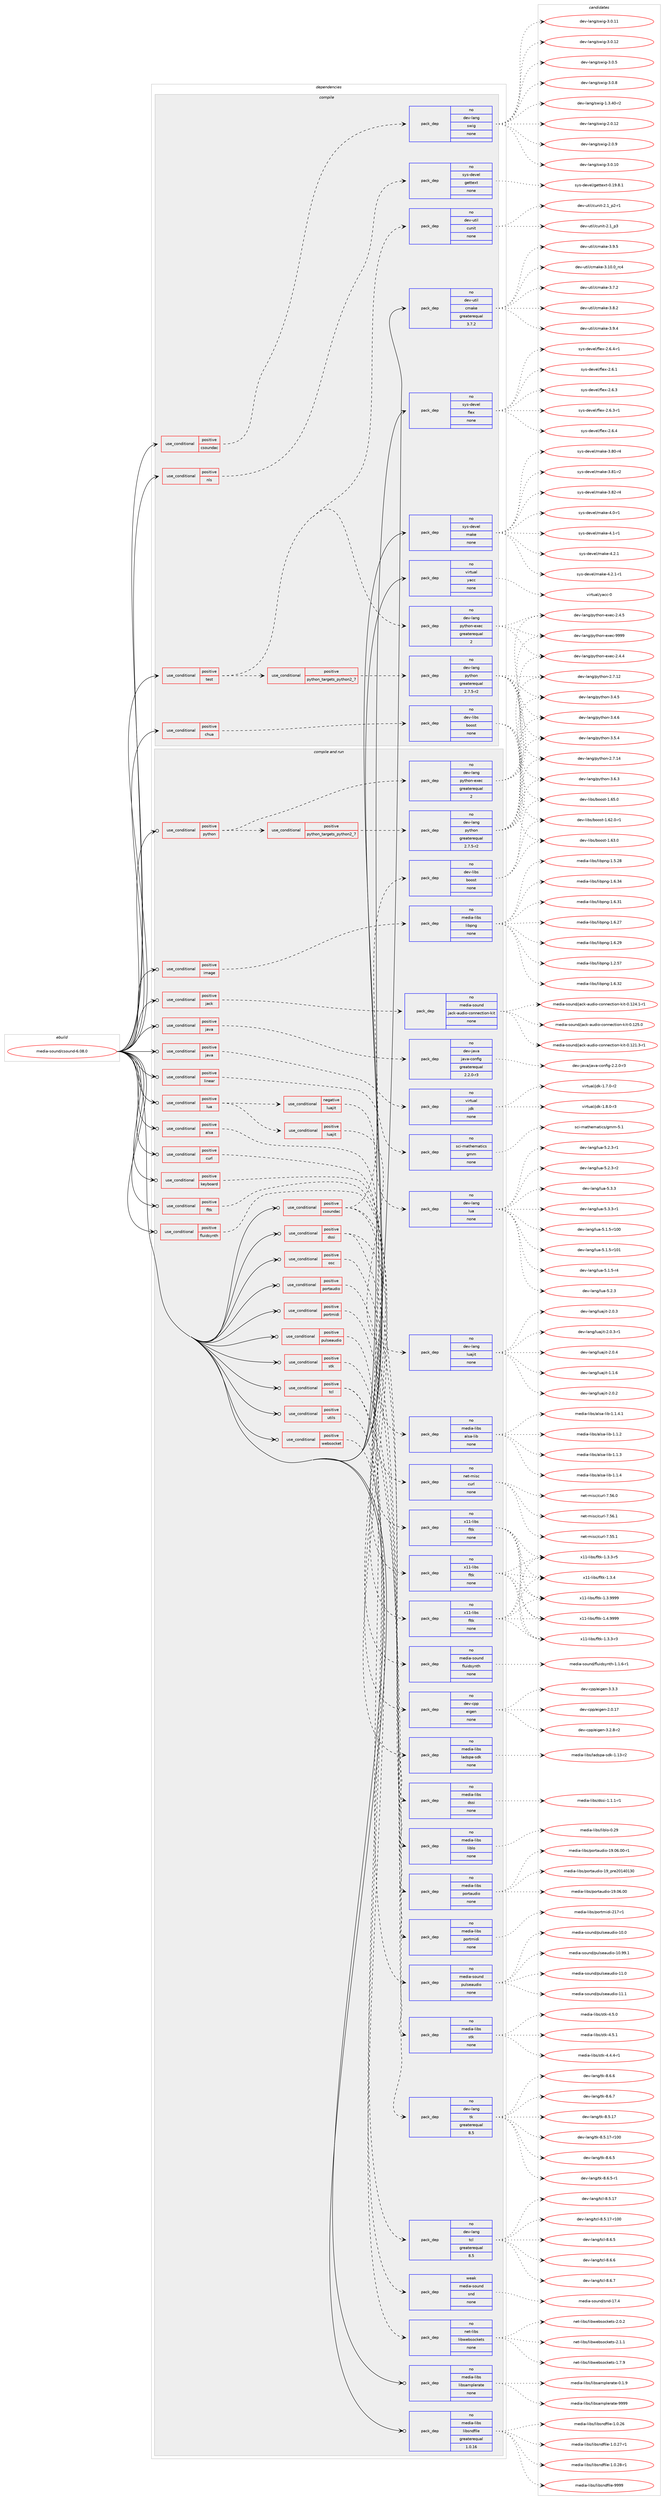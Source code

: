 digraph prolog {

# *************
# Graph options
# *************

newrank=true;
concentrate=true;
compound=true;
graph [rankdir=LR,fontname=Helvetica,fontsize=10,ranksep=1.5];#, ranksep=2.5, nodesep=0.2];
edge  [arrowhead=vee];
node  [fontname=Helvetica,fontsize=10];

# **********
# The ebuild
# **********

subgraph cluster_leftcol {
color=gray;
rank=same;
label=<<i>ebuild</i>>;
id [label="media-sound/csound-6.08.0", color=red, width=4, href="../media-sound/csound-6.08.0.svg"];
}

# ****************
# The dependencies
# ****************

subgraph cluster_midcol {
color=gray;
label=<<i>dependencies</i>>;
subgraph cluster_compile {
fillcolor="#eeeeee";
style=filled;
label=<<i>compile</i>>;
subgraph cond93126 {
dependency379877 [label=<<TABLE BORDER="0" CELLBORDER="1" CELLSPACING="0" CELLPADDING="4"><TR><TD ROWSPAN="3" CELLPADDING="10">use_conditional</TD></TR><TR><TD>positive</TD></TR><TR><TD>chua</TD></TR></TABLE>>, shape=none, color=red];
subgraph pack280651 {
dependency379878 [label=<<TABLE BORDER="0" CELLBORDER="1" CELLSPACING="0" CELLPADDING="4" WIDTH="220"><TR><TD ROWSPAN="6" CELLPADDING="30">pack_dep</TD></TR><TR><TD WIDTH="110">no</TD></TR><TR><TD>dev-libs</TD></TR><TR><TD>boost</TD></TR><TR><TD>none</TD></TR><TR><TD></TD></TR></TABLE>>, shape=none, color=blue];
}
dependency379877:e -> dependency379878:w [weight=20,style="dashed",arrowhead="vee"];
}
id:e -> dependency379877:w [weight=20,style="solid",arrowhead="vee"];
subgraph cond93127 {
dependency379879 [label=<<TABLE BORDER="0" CELLBORDER="1" CELLSPACING="0" CELLPADDING="4"><TR><TD ROWSPAN="3" CELLPADDING="10">use_conditional</TD></TR><TR><TD>positive</TD></TR><TR><TD>csoundac</TD></TR></TABLE>>, shape=none, color=red];
subgraph pack280652 {
dependency379880 [label=<<TABLE BORDER="0" CELLBORDER="1" CELLSPACING="0" CELLPADDING="4" WIDTH="220"><TR><TD ROWSPAN="6" CELLPADDING="30">pack_dep</TD></TR><TR><TD WIDTH="110">no</TD></TR><TR><TD>dev-lang</TD></TR><TR><TD>swig</TD></TR><TR><TD>none</TD></TR><TR><TD></TD></TR></TABLE>>, shape=none, color=blue];
}
dependency379879:e -> dependency379880:w [weight=20,style="dashed",arrowhead="vee"];
}
id:e -> dependency379879:w [weight=20,style="solid",arrowhead="vee"];
subgraph cond93128 {
dependency379881 [label=<<TABLE BORDER="0" CELLBORDER="1" CELLSPACING="0" CELLPADDING="4"><TR><TD ROWSPAN="3" CELLPADDING="10">use_conditional</TD></TR><TR><TD>positive</TD></TR><TR><TD>nls</TD></TR></TABLE>>, shape=none, color=red];
subgraph pack280653 {
dependency379882 [label=<<TABLE BORDER="0" CELLBORDER="1" CELLSPACING="0" CELLPADDING="4" WIDTH="220"><TR><TD ROWSPAN="6" CELLPADDING="30">pack_dep</TD></TR><TR><TD WIDTH="110">no</TD></TR><TR><TD>sys-devel</TD></TR><TR><TD>gettext</TD></TR><TR><TD>none</TD></TR><TR><TD></TD></TR></TABLE>>, shape=none, color=blue];
}
dependency379881:e -> dependency379882:w [weight=20,style="dashed",arrowhead="vee"];
}
id:e -> dependency379881:w [weight=20,style="solid",arrowhead="vee"];
subgraph cond93129 {
dependency379883 [label=<<TABLE BORDER="0" CELLBORDER="1" CELLSPACING="0" CELLPADDING="4"><TR><TD ROWSPAN="3" CELLPADDING="10">use_conditional</TD></TR><TR><TD>positive</TD></TR><TR><TD>test</TD></TR></TABLE>>, shape=none, color=red];
subgraph pack280654 {
dependency379884 [label=<<TABLE BORDER="0" CELLBORDER="1" CELLSPACING="0" CELLPADDING="4" WIDTH="220"><TR><TD ROWSPAN="6" CELLPADDING="30">pack_dep</TD></TR><TR><TD WIDTH="110">no</TD></TR><TR><TD>dev-util</TD></TR><TR><TD>cunit</TD></TR><TR><TD>none</TD></TR><TR><TD></TD></TR></TABLE>>, shape=none, color=blue];
}
dependency379883:e -> dependency379884:w [weight=20,style="dashed",arrowhead="vee"];
subgraph cond93130 {
dependency379885 [label=<<TABLE BORDER="0" CELLBORDER="1" CELLSPACING="0" CELLPADDING="4"><TR><TD ROWSPAN="3" CELLPADDING="10">use_conditional</TD></TR><TR><TD>positive</TD></TR><TR><TD>python_targets_python2_7</TD></TR></TABLE>>, shape=none, color=red];
subgraph pack280655 {
dependency379886 [label=<<TABLE BORDER="0" CELLBORDER="1" CELLSPACING="0" CELLPADDING="4" WIDTH="220"><TR><TD ROWSPAN="6" CELLPADDING="30">pack_dep</TD></TR><TR><TD WIDTH="110">no</TD></TR><TR><TD>dev-lang</TD></TR><TR><TD>python</TD></TR><TR><TD>greaterequal</TD></TR><TR><TD>2.7.5-r2</TD></TR></TABLE>>, shape=none, color=blue];
}
dependency379885:e -> dependency379886:w [weight=20,style="dashed",arrowhead="vee"];
}
dependency379883:e -> dependency379885:w [weight=20,style="dashed",arrowhead="vee"];
subgraph pack280656 {
dependency379887 [label=<<TABLE BORDER="0" CELLBORDER="1" CELLSPACING="0" CELLPADDING="4" WIDTH="220"><TR><TD ROWSPAN="6" CELLPADDING="30">pack_dep</TD></TR><TR><TD WIDTH="110">no</TD></TR><TR><TD>dev-lang</TD></TR><TR><TD>python-exec</TD></TR><TR><TD>greaterequal</TD></TR><TR><TD>2</TD></TR></TABLE>>, shape=none, color=blue];
}
dependency379883:e -> dependency379887:w [weight=20,style="dashed",arrowhead="vee"];
}
id:e -> dependency379883:w [weight=20,style="solid",arrowhead="vee"];
subgraph pack280657 {
dependency379888 [label=<<TABLE BORDER="0" CELLBORDER="1" CELLSPACING="0" CELLPADDING="4" WIDTH="220"><TR><TD ROWSPAN="6" CELLPADDING="30">pack_dep</TD></TR><TR><TD WIDTH="110">no</TD></TR><TR><TD>dev-util</TD></TR><TR><TD>cmake</TD></TR><TR><TD>greaterequal</TD></TR><TR><TD>3.7.2</TD></TR></TABLE>>, shape=none, color=blue];
}
id:e -> dependency379888:w [weight=20,style="solid",arrowhead="vee"];
subgraph pack280658 {
dependency379889 [label=<<TABLE BORDER="0" CELLBORDER="1" CELLSPACING="0" CELLPADDING="4" WIDTH="220"><TR><TD ROWSPAN="6" CELLPADDING="30">pack_dep</TD></TR><TR><TD WIDTH="110">no</TD></TR><TR><TD>sys-devel</TD></TR><TR><TD>flex</TD></TR><TR><TD>none</TD></TR><TR><TD></TD></TR></TABLE>>, shape=none, color=blue];
}
id:e -> dependency379889:w [weight=20,style="solid",arrowhead="vee"];
subgraph pack280659 {
dependency379890 [label=<<TABLE BORDER="0" CELLBORDER="1" CELLSPACING="0" CELLPADDING="4" WIDTH="220"><TR><TD ROWSPAN="6" CELLPADDING="30">pack_dep</TD></TR><TR><TD WIDTH="110">no</TD></TR><TR><TD>sys-devel</TD></TR><TR><TD>make</TD></TR><TR><TD>none</TD></TR><TR><TD></TD></TR></TABLE>>, shape=none, color=blue];
}
id:e -> dependency379890:w [weight=20,style="solid",arrowhead="vee"];
subgraph pack280660 {
dependency379891 [label=<<TABLE BORDER="0" CELLBORDER="1" CELLSPACING="0" CELLPADDING="4" WIDTH="220"><TR><TD ROWSPAN="6" CELLPADDING="30">pack_dep</TD></TR><TR><TD WIDTH="110">no</TD></TR><TR><TD>virtual</TD></TR><TR><TD>yacc</TD></TR><TR><TD>none</TD></TR><TR><TD></TD></TR></TABLE>>, shape=none, color=blue];
}
id:e -> dependency379891:w [weight=20,style="solid",arrowhead="vee"];
}
subgraph cluster_compileandrun {
fillcolor="#eeeeee";
style=filled;
label=<<i>compile and run</i>>;
subgraph cond93131 {
dependency379892 [label=<<TABLE BORDER="0" CELLBORDER="1" CELLSPACING="0" CELLPADDING="4"><TR><TD ROWSPAN="3" CELLPADDING="10">use_conditional</TD></TR><TR><TD>positive</TD></TR><TR><TD>alsa</TD></TR></TABLE>>, shape=none, color=red];
subgraph pack280661 {
dependency379893 [label=<<TABLE BORDER="0" CELLBORDER="1" CELLSPACING="0" CELLPADDING="4" WIDTH="220"><TR><TD ROWSPAN="6" CELLPADDING="30">pack_dep</TD></TR><TR><TD WIDTH="110">no</TD></TR><TR><TD>media-libs</TD></TR><TR><TD>alsa-lib</TD></TR><TR><TD>none</TD></TR><TR><TD></TD></TR></TABLE>>, shape=none, color=blue];
}
dependency379892:e -> dependency379893:w [weight=20,style="dashed",arrowhead="vee"];
}
id:e -> dependency379892:w [weight=20,style="solid",arrowhead="odotvee"];
subgraph cond93132 {
dependency379894 [label=<<TABLE BORDER="0" CELLBORDER="1" CELLSPACING="0" CELLPADDING="4"><TR><TD ROWSPAN="3" CELLPADDING="10">use_conditional</TD></TR><TR><TD>positive</TD></TR><TR><TD>csoundac</TD></TR></TABLE>>, shape=none, color=red];
subgraph pack280662 {
dependency379895 [label=<<TABLE BORDER="0" CELLBORDER="1" CELLSPACING="0" CELLPADDING="4" WIDTH="220"><TR><TD ROWSPAN="6" CELLPADDING="30">pack_dep</TD></TR><TR><TD WIDTH="110">no</TD></TR><TR><TD>x11-libs</TD></TR><TR><TD>fltk</TD></TR><TR><TD>none</TD></TR><TR><TD></TD></TR></TABLE>>, shape=none, color=blue];
}
dependency379894:e -> dependency379895:w [weight=20,style="dashed",arrowhead="vee"];
subgraph pack280663 {
dependency379896 [label=<<TABLE BORDER="0" CELLBORDER="1" CELLSPACING="0" CELLPADDING="4" WIDTH="220"><TR><TD ROWSPAN="6" CELLPADDING="30">pack_dep</TD></TR><TR><TD WIDTH="110">no</TD></TR><TR><TD>dev-cpp</TD></TR><TR><TD>eigen</TD></TR><TR><TD>none</TD></TR><TR><TD></TD></TR></TABLE>>, shape=none, color=blue];
}
dependency379894:e -> dependency379896:w [weight=20,style="dashed",arrowhead="vee"];
subgraph pack280664 {
dependency379897 [label=<<TABLE BORDER="0" CELLBORDER="1" CELLSPACING="0" CELLPADDING="4" WIDTH="220"><TR><TD ROWSPAN="6" CELLPADDING="30">pack_dep</TD></TR><TR><TD WIDTH="110">no</TD></TR><TR><TD>dev-libs</TD></TR><TR><TD>boost</TD></TR><TR><TD>none</TD></TR><TR><TD></TD></TR></TABLE>>, shape=none, color=blue];
}
dependency379894:e -> dependency379897:w [weight=20,style="dashed",arrowhead="vee"];
}
id:e -> dependency379894:w [weight=20,style="solid",arrowhead="odotvee"];
subgraph cond93133 {
dependency379898 [label=<<TABLE BORDER="0" CELLBORDER="1" CELLSPACING="0" CELLPADDING="4"><TR><TD ROWSPAN="3" CELLPADDING="10">use_conditional</TD></TR><TR><TD>positive</TD></TR><TR><TD>curl</TD></TR></TABLE>>, shape=none, color=red];
subgraph pack280665 {
dependency379899 [label=<<TABLE BORDER="0" CELLBORDER="1" CELLSPACING="0" CELLPADDING="4" WIDTH="220"><TR><TD ROWSPAN="6" CELLPADDING="30">pack_dep</TD></TR><TR><TD WIDTH="110">no</TD></TR><TR><TD>net-misc</TD></TR><TR><TD>curl</TD></TR><TR><TD>none</TD></TR><TR><TD></TD></TR></TABLE>>, shape=none, color=blue];
}
dependency379898:e -> dependency379899:w [weight=20,style="dashed",arrowhead="vee"];
}
id:e -> dependency379898:w [weight=20,style="solid",arrowhead="odotvee"];
subgraph cond93134 {
dependency379900 [label=<<TABLE BORDER="0" CELLBORDER="1" CELLSPACING="0" CELLPADDING="4"><TR><TD ROWSPAN="3" CELLPADDING="10">use_conditional</TD></TR><TR><TD>positive</TD></TR><TR><TD>dssi</TD></TR></TABLE>>, shape=none, color=red];
subgraph pack280666 {
dependency379901 [label=<<TABLE BORDER="0" CELLBORDER="1" CELLSPACING="0" CELLPADDING="4" WIDTH="220"><TR><TD ROWSPAN="6" CELLPADDING="30">pack_dep</TD></TR><TR><TD WIDTH="110">no</TD></TR><TR><TD>media-libs</TD></TR><TR><TD>dssi</TD></TR><TR><TD>none</TD></TR><TR><TD></TD></TR></TABLE>>, shape=none, color=blue];
}
dependency379900:e -> dependency379901:w [weight=20,style="dashed",arrowhead="vee"];
subgraph pack280667 {
dependency379902 [label=<<TABLE BORDER="0" CELLBORDER="1" CELLSPACING="0" CELLPADDING="4" WIDTH="220"><TR><TD ROWSPAN="6" CELLPADDING="30">pack_dep</TD></TR><TR><TD WIDTH="110">no</TD></TR><TR><TD>media-libs</TD></TR><TR><TD>ladspa-sdk</TD></TR><TR><TD>none</TD></TR><TR><TD></TD></TR></TABLE>>, shape=none, color=blue];
}
dependency379900:e -> dependency379902:w [weight=20,style="dashed",arrowhead="vee"];
}
id:e -> dependency379900:w [weight=20,style="solid",arrowhead="odotvee"];
subgraph cond93135 {
dependency379903 [label=<<TABLE BORDER="0" CELLBORDER="1" CELLSPACING="0" CELLPADDING="4"><TR><TD ROWSPAN="3" CELLPADDING="10">use_conditional</TD></TR><TR><TD>positive</TD></TR><TR><TD>fltk</TD></TR></TABLE>>, shape=none, color=red];
subgraph pack280668 {
dependency379904 [label=<<TABLE BORDER="0" CELLBORDER="1" CELLSPACING="0" CELLPADDING="4" WIDTH="220"><TR><TD ROWSPAN="6" CELLPADDING="30">pack_dep</TD></TR><TR><TD WIDTH="110">no</TD></TR><TR><TD>x11-libs</TD></TR><TR><TD>fltk</TD></TR><TR><TD>none</TD></TR><TR><TD></TD></TR></TABLE>>, shape=none, color=blue];
}
dependency379903:e -> dependency379904:w [weight=20,style="dashed",arrowhead="vee"];
}
id:e -> dependency379903:w [weight=20,style="solid",arrowhead="odotvee"];
subgraph cond93136 {
dependency379905 [label=<<TABLE BORDER="0" CELLBORDER="1" CELLSPACING="0" CELLPADDING="4"><TR><TD ROWSPAN="3" CELLPADDING="10">use_conditional</TD></TR><TR><TD>positive</TD></TR><TR><TD>fluidsynth</TD></TR></TABLE>>, shape=none, color=red];
subgraph pack280669 {
dependency379906 [label=<<TABLE BORDER="0" CELLBORDER="1" CELLSPACING="0" CELLPADDING="4" WIDTH="220"><TR><TD ROWSPAN="6" CELLPADDING="30">pack_dep</TD></TR><TR><TD WIDTH="110">no</TD></TR><TR><TD>media-sound</TD></TR><TR><TD>fluidsynth</TD></TR><TR><TD>none</TD></TR><TR><TD></TD></TR></TABLE>>, shape=none, color=blue];
}
dependency379905:e -> dependency379906:w [weight=20,style="dashed",arrowhead="vee"];
}
id:e -> dependency379905:w [weight=20,style="solid",arrowhead="odotvee"];
subgraph cond93137 {
dependency379907 [label=<<TABLE BORDER="0" CELLBORDER="1" CELLSPACING="0" CELLPADDING="4"><TR><TD ROWSPAN="3" CELLPADDING="10">use_conditional</TD></TR><TR><TD>positive</TD></TR><TR><TD>image</TD></TR></TABLE>>, shape=none, color=red];
subgraph pack280670 {
dependency379908 [label=<<TABLE BORDER="0" CELLBORDER="1" CELLSPACING="0" CELLPADDING="4" WIDTH="220"><TR><TD ROWSPAN="6" CELLPADDING="30">pack_dep</TD></TR><TR><TD WIDTH="110">no</TD></TR><TR><TD>media-libs</TD></TR><TR><TD>libpng</TD></TR><TR><TD>none</TD></TR><TR><TD></TD></TR></TABLE>>, shape=none, color=blue];
}
dependency379907:e -> dependency379908:w [weight=20,style="dashed",arrowhead="vee"];
}
id:e -> dependency379907:w [weight=20,style="solid",arrowhead="odotvee"];
subgraph cond93138 {
dependency379909 [label=<<TABLE BORDER="0" CELLBORDER="1" CELLSPACING="0" CELLPADDING="4"><TR><TD ROWSPAN="3" CELLPADDING="10">use_conditional</TD></TR><TR><TD>positive</TD></TR><TR><TD>jack</TD></TR></TABLE>>, shape=none, color=red];
subgraph pack280671 {
dependency379910 [label=<<TABLE BORDER="0" CELLBORDER="1" CELLSPACING="0" CELLPADDING="4" WIDTH="220"><TR><TD ROWSPAN="6" CELLPADDING="30">pack_dep</TD></TR><TR><TD WIDTH="110">no</TD></TR><TR><TD>media-sound</TD></TR><TR><TD>jack-audio-connection-kit</TD></TR><TR><TD>none</TD></TR><TR><TD></TD></TR></TABLE>>, shape=none, color=blue];
}
dependency379909:e -> dependency379910:w [weight=20,style="dashed",arrowhead="vee"];
}
id:e -> dependency379909:w [weight=20,style="solid",arrowhead="odotvee"];
subgraph cond93139 {
dependency379911 [label=<<TABLE BORDER="0" CELLBORDER="1" CELLSPACING="0" CELLPADDING="4"><TR><TD ROWSPAN="3" CELLPADDING="10">use_conditional</TD></TR><TR><TD>positive</TD></TR><TR><TD>java</TD></TR></TABLE>>, shape=none, color=red];
subgraph pack280672 {
dependency379912 [label=<<TABLE BORDER="0" CELLBORDER="1" CELLSPACING="0" CELLPADDING="4" WIDTH="220"><TR><TD ROWSPAN="6" CELLPADDING="30">pack_dep</TD></TR><TR><TD WIDTH="110">no</TD></TR><TR><TD>dev-java</TD></TR><TR><TD>java-config</TD></TR><TR><TD>greaterequal</TD></TR><TR><TD>2.2.0-r3</TD></TR></TABLE>>, shape=none, color=blue];
}
dependency379911:e -> dependency379912:w [weight=20,style="dashed",arrowhead="vee"];
}
id:e -> dependency379911:w [weight=20,style="solid",arrowhead="odotvee"];
subgraph cond93140 {
dependency379913 [label=<<TABLE BORDER="0" CELLBORDER="1" CELLSPACING="0" CELLPADDING="4"><TR><TD ROWSPAN="3" CELLPADDING="10">use_conditional</TD></TR><TR><TD>positive</TD></TR><TR><TD>java</TD></TR></TABLE>>, shape=none, color=red];
subgraph pack280673 {
dependency379914 [label=<<TABLE BORDER="0" CELLBORDER="1" CELLSPACING="0" CELLPADDING="4" WIDTH="220"><TR><TD ROWSPAN="6" CELLPADDING="30">pack_dep</TD></TR><TR><TD WIDTH="110">no</TD></TR><TR><TD>virtual</TD></TR><TR><TD>jdk</TD></TR><TR><TD>none</TD></TR><TR><TD></TD></TR></TABLE>>, shape=none, color=blue];
}
dependency379913:e -> dependency379914:w [weight=20,style="dashed",arrowhead="vee"];
}
id:e -> dependency379913:w [weight=20,style="solid",arrowhead="odotvee"];
subgraph cond93141 {
dependency379915 [label=<<TABLE BORDER="0" CELLBORDER="1" CELLSPACING="0" CELLPADDING="4"><TR><TD ROWSPAN="3" CELLPADDING="10">use_conditional</TD></TR><TR><TD>positive</TD></TR><TR><TD>keyboard</TD></TR></TABLE>>, shape=none, color=red];
subgraph pack280674 {
dependency379916 [label=<<TABLE BORDER="0" CELLBORDER="1" CELLSPACING="0" CELLPADDING="4" WIDTH="220"><TR><TD ROWSPAN="6" CELLPADDING="30">pack_dep</TD></TR><TR><TD WIDTH="110">no</TD></TR><TR><TD>x11-libs</TD></TR><TR><TD>fltk</TD></TR><TR><TD>none</TD></TR><TR><TD></TD></TR></TABLE>>, shape=none, color=blue];
}
dependency379915:e -> dependency379916:w [weight=20,style="dashed",arrowhead="vee"];
}
id:e -> dependency379915:w [weight=20,style="solid",arrowhead="odotvee"];
subgraph cond93142 {
dependency379917 [label=<<TABLE BORDER="0" CELLBORDER="1" CELLSPACING="0" CELLPADDING="4"><TR><TD ROWSPAN="3" CELLPADDING="10">use_conditional</TD></TR><TR><TD>positive</TD></TR><TR><TD>linear</TD></TR></TABLE>>, shape=none, color=red];
subgraph pack280675 {
dependency379918 [label=<<TABLE BORDER="0" CELLBORDER="1" CELLSPACING="0" CELLPADDING="4" WIDTH="220"><TR><TD ROWSPAN="6" CELLPADDING="30">pack_dep</TD></TR><TR><TD WIDTH="110">no</TD></TR><TR><TD>sci-mathematics</TD></TR><TR><TD>gmm</TD></TR><TR><TD>none</TD></TR><TR><TD></TD></TR></TABLE>>, shape=none, color=blue];
}
dependency379917:e -> dependency379918:w [weight=20,style="dashed",arrowhead="vee"];
}
id:e -> dependency379917:w [weight=20,style="solid",arrowhead="odotvee"];
subgraph cond93143 {
dependency379919 [label=<<TABLE BORDER="0" CELLBORDER="1" CELLSPACING="0" CELLPADDING="4"><TR><TD ROWSPAN="3" CELLPADDING="10">use_conditional</TD></TR><TR><TD>positive</TD></TR><TR><TD>lua</TD></TR></TABLE>>, shape=none, color=red];
subgraph cond93144 {
dependency379920 [label=<<TABLE BORDER="0" CELLBORDER="1" CELLSPACING="0" CELLPADDING="4"><TR><TD ROWSPAN="3" CELLPADDING="10">use_conditional</TD></TR><TR><TD>positive</TD></TR><TR><TD>luajit</TD></TR></TABLE>>, shape=none, color=red];
subgraph pack280676 {
dependency379921 [label=<<TABLE BORDER="0" CELLBORDER="1" CELLSPACING="0" CELLPADDING="4" WIDTH="220"><TR><TD ROWSPAN="6" CELLPADDING="30">pack_dep</TD></TR><TR><TD WIDTH="110">no</TD></TR><TR><TD>dev-lang</TD></TR><TR><TD>luajit</TD></TR><TR><TD>none</TD></TR><TR><TD></TD></TR></TABLE>>, shape=none, color=blue];
}
dependency379920:e -> dependency379921:w [weight=20,style="dashed",arrowhead="vee"];
}
dependency379919:e -> dependency379920:w [weight=20,style="dashed",arrowhead="vee"];
subgraph cond93145 {
dependency379922 [label=<<TABLE BORDER="0" CELLBORDER="1" CELLSPACING="0" CELLPADDING="4"><TR><TD ROWSPAN="3" CELLPADDING="10">use_conditional</TD></TR><TR><TD>negative</TD></TR><TR><TD>luajit</TD></TR></TABLE>>, shape=none, color=red];
subgraph pack280677 {
dependency379923 [label=<<TABLE BORDER="0" CELLBORDER="1" CELLSPACING="0" CELLPADDING="4" WIDTH="220"><TR><TD ROWSPAN="6" CELLPADDING="30">pack_dep</TD></TR><TR><TD WIDTH="110">no</TD></TR><TR><TD>dev-lang</TD></TR><TR><TD>lua</TD></TR><TR><TD>none</TD></TR><TR><TD></TD></TR></TABLE>>, shape=none, color=blue];
}
dependency379922:e -> dependency379923:w [weight=20,style="dashed",arrowhead="vee"];
}
dependency379919:e -> dependency379922:w [weight=20,style="dashed",arrowhead="vee"];
}
id:e -> dependency379919:w [weight=20,style="solid",arrowhead="odotvee"];
subgraph cond93146 {
dependency379924 [label=<<TABLE BORDER="0" CELLBORDER="1" CELLSPACING="0" CELLPADDING="4"><TR><TD ROWSPAN="3" CELLPADDING="10">use_conditional</TD></TR><TR><TD>positive</TD></TR><TR><TD>osc</TD></TR></TABLE>>, shape=none, color=red];
subgraph pack280678 {
dependency379925 [label=<<TABLE BORDER="0" CELLBORDER="1" CELLSPACING="0" CELLPADDING="4" WIDTH="220"><TR><TD ROWSPAN="6" CELLPADDING="30">pack_dep</TD></TR><TR><TD WIDTH="110">no</TD></TR><TR><TD>media-libs</TD></TR><TR><TD>liblo</TD></TR><TR><TD>none</TD></TR><TR><TD></TD></TR></TABLE>>, shape=none, color=blue];
}
dependency379924:e -> dependency379925:w [weight=20,style="dashed",arrowhead="vee"];
}
id:e -> dependency379924:w [weight=20,style="solid",arrowhead="odotvee"];
subgraph cond93147 {
dependency379926 [label=<<TABLE BORDER="0" CELLBORDER="1" CELLSPACING="0" CELLPADDING="4"><TR><TD ROWSPAN="3" CELLPADDING="10">use_conditional</TD></TR><TR><TD>positive</TD></TR><TR><TD>portaudio</TD></TR></TABLE>>, shape=none, color=red];
subgraph pack280679 {
dependency379927 [label=<<TABLE BORDER="0" CELLBORDER="1" CELLSPACING="0" CELLPADDING="4" WIDTH="220"><TR><TD ROWSPAN="6" CELLPADDING="30">pack_dep</TD></TR><TR><TD WIDTH="110">no</TD></TR><TR><TD>media-libs</TD></TR><TR><TD>portaudio</TD></TR><TR><TD>none</TD></TR><TR><TD></TD></TR></TABLE>>, shape=none, color=blue];
}
dependency379926:e -> dependency379927:w [weight=20,style="dashed",arrowhead="vee"];
}
id:e -> dependency379926:w [weight=20,style="solid",arrowhead="odotvee"];
subgraph cond93148 {
dependency379928 [label=<<TABLE BORDER="0" CELLBORDER="1" CELLSPACING="0" CELLPADDING="4"><TR><TD ROWSPAN="3" CELLPADDING="10">use_conditional</TD></TR><TR><TD>positive</TD></TR><TR><TD>portmidi</TD></TR></TABLE>>, shape=none, color=red];
subgraph pack280680 {
dependency379929 [label=<<TABLE BORDER="0" CELLBORDER="1" CELLSPACING="0" CELLPADDING="4" WIDTH="220"><TR><TD ROWSPAN="6" CELLPADDING="30">pack_dep</TD></TR><TR><TD WIDTH="110">no</TD></TR><TR><TD>media-libs</TD></TR><TR><TD>portmidi</TD></TR><TR><TD>none</TD></TR><TR><TD></TD></TR></TABLE>>, shape=none, color=blue];
}
dependency379928:e -> dependency379929:w [weight=20,style="dashed",arrowhead="vee"];
}
id:e -> dependency379928:w [weight=20,style="solid",arrowhead="odotvee"];
subgraph cond93149 {
dependency379930 [label=<<TABLE BORDER="0" CELLBORDER="1" CELLSPACING="0" CELLPADDING="4"><TR><TD ROWSPAN="3" CELLPADDING="10">use_conditional</TD></TR><TR><TD>positive</TD></TR><TR><TD>pulseaudio</TD></TR></TABLE>>, shape=none, color=red];
subgraph pack280681 {
dependency379931 [label=<<TABLE BORDER="0" CELLBORDER="1" CELLSPACING="0" CELLPADDING="4" WIDTH="220"><TR><TD ROWSPAN="6" CELLPADDING="30">pack_dep</TD></TR><TR><TD WIDTH="110">no</TD></TR><TR><TD>media-sound</TD></TR><TR><TD>pulseaudio</TD></TR><TR><TD>none</TD></TR><TR><TD></TD></TR></TABLE>>, shape=none, color=blue];
}
dependency379930:e -> dependency379931:w [weight=20,style="dashed",arrowhead="vee"];
}
id:e -> dependency379930:w [weight=20,style="solid",arrowhead="odotvee"];
subgraph cond93150 {
dependency379932 [label=<<TABLE BORDER="0" CELLBORDER="1" CELLSPACING="0" CELLPADDING="4"><TR><TD ROWSPAN="3" CELLPADDING="10">use_conditional</TD></TR><TR><TD>positive</TD></TR><TR><TD>python</TD></TR></TABLE>>, shape=none, color=red];
subgraph cond93151 {
dependency379933 [label=<<TABLE BORDER="0" CELLBORDER="1" CELLSPACING="0" CELLPADDING="4"><TR><TD ROWSPAN="3" CELLPADDING="10">use_conditional</TD></TR><TR><TD>positive</TD></TR><TR><TD>python_targets_python2_7</TD></TR></TABLE>>, shape=none, color=red];
subgraph pack280682 {
dependency379934 [label=<<TABLE BORDER="0" CELLBORDER="1" CELLSPACING="0" CELLPADDING="4" WIDTH="220"><TR><TD ROWSPAN="6" CELLPADDING="30">pack_dep</TD></TR><TR><TD WIDTH="110">no</TD></TR><TR><TD>dev-lang</TD></TR><TR><TD>python</TD></TR><TR><TD>greaterequal</TD></TR><TR><TD>2.7.5-r2</TD></TR></TABLE>>, shape=none, color=blue];
}
dependency379933:e -> dependency379934:w [weight=20,style="dashed",arrowhead="vee"];
}
dependency379932:e -> dependency379933:w [weight=20,style="dashed",arrowhead="vee"];
subgraph pack280683 {
dependency379935 [label=<<TABLE BORDER="0" CELLBORDER="1" CELLSPACING="0" CELLPADDING="4" WIDTH="220"><TR><TD ROWSPAN="6" CELLPADDING="30">pack_dep</TD></TR><TR><TD WIDTH="110">no</TD></TR><TR><TD>dev-lang</TD></TR><TR><TD>python-exec</TD></TR><TR><TD>greaterequal</TD></TR><TR><TD>2</TD></TR></TABLE>>, shape=none, color=blue];
}
dependency379932:e -> dependency379935:w [weight=20,style="dashed",arrowhead="vee"];
}
id:e -> dependency379932:w [weight=20,style="solid",arrowhead="odotvee"];
subgraph cond93152 {
dependency379936 [label=<<TABLE BORDER="0" CELLBORDER="1" CELLSPACING="0" CELLPADDING="4"><TR><TD ROWSPAN="3" CELLPADDING="10">use_conditional</TD></TR><TR><TD>positive</TD></TR><TR><TD>stk</TD></TR></TABLE>>, shape=none, color=red];
subgraph pack280684 {
dependency379937 [label=<<TABLE BORDER="0" CELLBORDER="1" CELLSPACING="0" CELLPADDING="4" WIDTH="220"><TR><TD ROWSPAN="6" CELLPADDING="30">pack_dep</TD></TR><TR><TD WIDTH="110">no</TD></TR><TR><TD>media-libs</TD></TR><TR><TD>stk</TD></TR><TR><TD>none</TD></TR><TR><TD></TD></TR></TABLE>>, shape=none, color=blue];
}
dependency379936:e -> dependency379937:w [weight=20,style="dashed",arrowhead="vee"];
}
id:e -> dependency379936:w [weight=20,style="solid",arrowhead="odotvee"];
subgraph cond93153 {
dependency379938 [label=<<TABLE BORDER="0" CELLBORDER="1" CELLSPACING="0" CELLPADDING="4"><TR><TD ROWSPAN="3" CELLPADDING="10">use_conditional</TD></TR><TR><TD>positive</TD></TR><TR><TD>tcl</TD></TR></TABLE>>, shape=none, color=red];
subgraph pack280685 {
dependency379939 [label=<<TABLE BORDER="0" CELLBORDER="1" CELLSPACING="0" CELLPADDING="4" WIDTH="220"><TR><TD ROWSPAN="6" CELLPADDING="30">pack_dep</TD></TR><TR><TD WIDTH="110">no</TD></TR><TR><TD>dev-lang</TD></TR><TR><TD>tcl</TD></TR><TR><TD>greaterequal</TD></TR><TR><TD>8.5</TD></TR></TABLE>>, shape=none, color=blue];
}
dependency379938:e -> dependency379939:w [weight=20,style="dashed",arrowhead="vee"];
subgraph pack280686 {
dependency379940 [label=<<TABLE BORDER="0" CELLBORDER="1" CELLSPACING="0" CELLPADDING="4" WIDTH="220"><TR><TD ROWSPAN="6" CELLPADDING="30">pack_dep</TD></TR><TR><TD WIDTH="110">no</TD></TR><TR><TD>dev-lang</TD></TR><TR><TD>tk</TD></TR><TR><TD>greaterequal</TD></TR><TR><TD>8.5</TD></TR></TABLE>>, shape=none, color=blue];
}
dependency379938:e -> dependency379940:w [weight=20,style="dashed",arrowhead="vee"];
}
id:e -> dependency379938:w [weight=20,style="solid",arrowhead="odotvee"];
subgraph cond93154 {
dependency379941 [label=<<TABLE BORDER="0" CELLBORDER="1" CELLSPACING="0" CELLPADDING="4"><TR><TD ROWSPAN="3" CELLPADDING="10">use_conditional</TD></TR><TR><TD>positive</TD></TR><TR><TD>utils</TD></TR></TABLE>>, shape=none, color=red];
subgraph pack280687 {
dependency379942 [label=<<TABLE BORDER="0" CELLBORDER="1" CELLSPACING="0" CELLPADDING="4" WIDTH="220"><TR><TD ROWSPAN="6" CELLPADDING="30">pack_dep</TD></TR><TR><TD WIDTH="110">weak</TD></TR><TR><TD>media-sound</TD></TR><TR><TD>snd</TD></TR><TR><TD>none</TD></TR><TR><TD></TD></TR></TABLE>>, shape=none, color=blue];
}
dependency379941:e -> dependency379942:w [weight=20,style="dashed",arrowhead="vee"];
}
id:e -> dependency379941:w [weight=20,style="solid",arrowhead="odotvee"];
subgraph cond93155 {
dependency379943 [label=<<TABLE BORDER="0" CELLBORDER="1" CELLSPACING="0" CELLPADDING="4"><TR><TD ROWSPAN="3" CELLPADDING="10">use_conditional</TD></TR><TR><TD>positive</TD></TR><TR><TD>websocket</TD></TR></TABLE>>, shape=none, color=red];
subgraph pack280688 {
dependency379944 [label=<<TABLE BORDER="0" CELLBORDER="1" CELLSPACING="0" CELLPADDING="4" WIDTH="220"><TR><TD ROWSPAN="6" CELLPADDING="30">pack_dep</TD></TR><TR><TD WIDTH="110">no</TD></TR><TR><TD>net-libs</TD></TR><TR><TD>libwebsockets</TD></TR><TR><TD>none</TD></TR><TR><TD></TD></TR></TABLE>>, shape=none, color=blue];
}
dependency379943:e -> dependency379944:w [weight=20,style="dashed",arrowhead="vee"];
}
id:e -> dependency379943:w [weight=20,style="solid",arrowhead="odotvee"];
subgraph pack280689 {
dependency379945 [label=<<TABLE BORDER="0" CELLBORDER="1" CELLSPACING="0" CELLPADDING="4" WIDTH="220"><TR><TD ROWSPAN="6" CELLPADDING="30">pack_dep</TD></TR><TR><TD WIDTH="110">no</TD></TR><TR><TD>media-libs</TD></TR><TR><TD>libsamplerate</TD></TR><TR><TD>none</TD></TR><TR><TD></TD></TR></TABLE>>, shape=none, color=blue];
}
id:e -> dependency379945:w [weight=20,style="solid",arrowhead="odotvee"];
subgraph pack280690 {
dependency379946 [label=<<TABLE BORDER="0" CELLBORDER="1" CELLSPACING="0" CELLPADDING="4" WIDTH="220"><TR><TD ROWSPAN="6" CELLPADDING="30">pack_dep</TD></TR><TR><TD WIDTH="110">no</TD></TR><TR><TD>media-libs</TD></TR><TR><TD>libsndfile</TD></TR><TR><TD>greaterequal</TD></TR><TR><TD>1.0.16</TD></TR></TABLE>>, shape=none, color=blue];
}
id:e -> dependency379946:w [weight=20,style="solid",arrowhead="odotvee"];
}
subgraph cluster_run {
fillcolor="#eeeeee";
style=filled;
label=<<i>run</i>>;
}
}

# **************
# The candidates
# **************

subgraph cluster_choices {
rank=same;
color=gray;
label=<<i>candidates</i>>;

subgraph choice280651 {
color=black;
nodesep=1;
choice10010111845108105981154798111111115116454946545046484511449 [label="dev-libs/boost-1.62.0-r1", color=red, width=4,href="../dev-libs/boost-1.62.0-r1.svg"];
choice1001011184510810598115479811111111511645494654514648 [label="dev-libs/boost-1.63.0", color=red, width=4,href="../dev-libs/boost-1.63.0.svg"];
choice1001011184510810598115479811111111511645494654534648 [label="dev-libs/boost-1.65.0", color=red, width=4,href="../dev-libs/boost-1.65.0.svg"];
dependency379878:e -> choice10010111845108105981154798111111115116454946545046484511449:w [style=dotted,weight="100"];
dependency379878:e -> choice1001011184510810598115479811111111511645494654514648:w [style=dotted,weight="100"];
dependency379878:e -> choice1001011184510810598115479811111111511645494654534648:w [style=dotted,weight="100"];
}
subgraph choice280652 {
color=black;
nodesep=1;
choice100101118451089711010347115119105103454946514652484511450 [label="dev-lang/swig-1.3.40-r2", color=red, width=4,href="../dev-lang/swig-1.3.40-r2.svg"];
choice10010111845108971101034711511910510345504648464950 [label="dev-lang/swig-2.0.12", color=red, width=4,href="../dev-lang/swig-2.0.12.svg"];
choice100101118451089711010347115119105103455046484657 [label="dev-lang/swig-2.0.9", color=red, width=4,href="../dev-lang/swig-2.0.9.svg"];
choice10010111845108971101034711511910510345514648464948 [label="dev-lang/swig-3.0.10", color=red, width=4,href="../dev-lang/swig-3.0.10.svg"];
choice10010111845108971101034711511910510345514648464949 [label="dev-lang/swig-3.0.11", color=red, width=4,href="../dev-lang/swig-3.0.11.svg"];
choice10010111845108971101034711511910510345514648464950 [label="dev-lang/swig-3.0.12", color=red, width=4,href="../dev-lang/swig-3.0.12.svg"];
choice100101118451089711010347115119105103455146484653 [label="dev-lang/swig-3.0.5", color=red, width=4,href="../dev-lang/swig-3.0.5.svg"];
choice100101118451089711010347115119105103455146484656 [label="dev-lang/swig-3.0.8", color=red, width=4,href="../dev-lang/swig-3.0.8.svg"];
dependency379880:e -> choice100101118451089711010347115119105103454946514652484511450:w [style=dotted,weight="100"];
dependency379880:e -> choice10010111845108971101034711511910510345504648464950:w [style=dotted,weight="100"];
dependency379880:e -> choice100101118451089711010347115119105103455046484657:w [style=dotted,weight="100"];
dependency379880:e -> choice10010111845108971101034711511910510345514648464948:w [style=dotted,weight="100"];
dependency379880:e -> choice10010111845108971101034711511910510345514648464949:w [style=dotted,weight="100"];
dependency379880:e -> choice10010111845108971101034711511910510345514648464950:w [style=dotted,weight="100"];
dependency379880:e -> choice100101118451089711010347115119105103455146484653:w [style=dotted,weight="100"];
dependency379880:e -> choice100101118451089711010347115119105103455146484656:w [style=dotted,weight="100"];
}
subgraph choice280653 {
color=black;
nodesep=1;
choice1151211154510010111810110847103101116116101120116454846495746564649 [label="sys-devel/gettext-0.19.8.1", color=red, width=4,href="../sys-devel/gettext-0.19.8.1.svg"];
dependency379882:e -> choice1151211154510010111810110847103101116116101120116454846495746564649:w [style=dotted,weight="100"];
}
subgraph choice280654 {
color=black;
nodesep=1;
choice1001011184511711610510847991171101051164550464995112504511449 [label="dev-util/cunit-2.1_p2-r1", color=red, width=4,href="../dev-util/cunit-2.1_p2-r1.svg"];
choice100101118451171161051084799117110105116455046499511251 [label="dev-util/cunit-2.1_p3", color=red, width=4,href="../dev-util/cunit-2.1_p3.svg"];
dependency379884:e -> choice1001011184511711610510847991171101051164550464995112504511449:w [style=dotted,weight="100"];
dependency379884:e -> choice100101118451171161051084799117110105116455046499511251:w [style=dotted,weight="100"];
}
subgraph choice280655 {
color=black;
nodesep=1;
choice10010111845108971101034711212111610411111045504655464950 [label="dev-lang/python-2.7.12", color=red, width=4,href="../dev-lang/python-2.7.12.svg"];
choice10010111845108971101034711212111610411111045504655464952 [label="dev-lang/python-2.7.14", color=red, width=4,href="../dev-lang/python-2.7.14.svg"];
choice100101118451089711010347112121116104111110455146524653 [label="dev-lang/python-3.4.5", color=red, width=4,href="../dev-lang/python-3.4.5.svg"];
choice100101118451089711010347112121116104111110455146524654 [label="dev-lang/python-3.4.6", color=red, width=4,href="../dev-lang/python-3.4.6.svg"];
choice100101118451089711010347112121116104111110455146534652 [label="dev-lang/python-3.5.4", color=red, width=4,href="../dev-lang/python-3.5.4.svg"];
choice100101118451089711010347112121116104111110455146544651 [label="dev-lang/python-3.6.3", color=red, width=4,href="../dev-lang/python-3.6.3.svg"];
dependency379886:e -> choice10010111845108971101034711212111610411111045504655464950:w [style=dotted,weight="100"];
dependency379886:e -> choice10010111845108971101034711212111610411111045504655464952:w [style=dotted,weight="100"];
dependency379886:e -> choice100101118451089711010347112121116104111110455146524653:w [style=dotted,weight="100"];
dependency379886:e -> choice100101118451089711010347112121116104111110455146524654:w [style=dotted,weight="100"];
dependency379886:e -> choice100101118451089711010347112121116104111110455146534652:w [style=dotted,weight="100"];
dependency379886:e -> choice100101118451089711010347112121116104111110455146544651:w [style=dotted,weight="100"];
}
subgraph choice280656 {
color=black;
nodesep=1;
choice1001011184510897110103471121211161041111104510112010199455046524652 [label="dev-lang/python-exec-2.4.4", color=red, width=4,href="../dev-lang/python-exec-2.4.4.svg"];
choice1001011184510897110103471121211161041111104510112010199455046524653 [label="dev-lang/python-exec-2.4.5", color=red, width=4,href="../dev-lang/python-exec-2.4.5.svg"];
choice10010111845108971101034711212111610411111045101120101994557575757 [label="dev-lang/python-exec-9999", color=red, width=4,href="../dev-lang/python-exec-9999.svg"];
dependency379887:e -> choice1001011184510897110103471121211161041111104510112010199455046524652:w [style=dotted,weight="100"];
dependency379887:e -> choice1001011184510897110103471121211161041111104510112010199455046524653:w [style=dotted,weight="100"];
dependency379887:e -> choice10010111845108971101034711212111610411111045101120101994557575757:w [style=dotted,weight="100"];
}
subgraph choice280657 {
color=black;
nodesep=1;
choice1001011184511711610510847991099710710145514649484648951149952 [label="dev-util/cmake-3.10.0_rc4", color=red, width=4,href="../dev-util/cmake-3.10.0_rc4.svg"];
choice10010111845117116105108479910997107101455146554650 [label="dev-util/cmake-3.7.2", color=red, width=4,href="../dev-util/cmake-3.7.2.svg"];
choice10010111845117116105108479910997107101455146564650 [label="dev-util/cmake-3.8.2", color=red, width=4,href="../dev-util/cmake-3.8.2.svg"];
choice10010111845117116105108479910997107101455146574652 [label="dev-util/cmake-3.9.4", color=red, width=4,href="../dev-util/cmake-3.9.4.svg"];
choice10010111845117116105108479910997107101455146574653 [label="dev-util/cmake-3.9.5", color=red, width=4,href="../dev-util/cmake-3.9.5.svg"];
dependency379888:e -> choice1001011184511711610510847991099710710145514649484648951149952:w [style=dotted,weight="100"];
dependency379888:e -> choice10010111845117116105108479910997107101455146554650:w [style=dotted,weight="100"];
dependency379888:e -> choice10010111845117116105108479910997107101455146564650:w [style=dotted,weight="100"];
dependency379888:e -> choice10010111845117116105108479910997107101455146574652:w [style=dotted,weight="100"];
dependency379888:e -> choice10010111845117116105108479910997107101455146574653:w [style=dotted,weight="100"];
}
subgraph choice280658 {
color=black;
nodesep=1;
choice1151211154510010111810110847102108101120455046544649 [label="sys-devel/flex-2.6.1", color=red, width=4,href="../sys-devel/flex-2.6.1.svg"];
choice1151211154510010111810110847102108101120455046544651 [label="sys-devel/flex-2.6.3", color=red, width=4,href="../sys-devel/flex-2.6.3.svg"];
choice11512111545100101118101108471021081011204550465446514511449 [label="sys-devel/flex-2.6.3-r1", color=red, width=4,href="../sys-devel/flex-2.6.3-r1.svg"];
choice1151211154510010111810110847102108101120455046544652 [label="sys-devel/flex-2.6.4", color=red, width=4,href="../sys-devel/flex-2.6.4.svg"];
choice11512111545100101118101108471021081011204550465446524511449 [label="sys-devel/flex-2.6.4-r1", color=red, width=4,href="../sys-devel/flex-2.6.4-r1.svg"];
dependency379889:e -> choice1151211154510010111810110847102108101120455046544649:w [style=dotted,weight="100"];
dependency379889:e -> choice1151211154510010111810110847102108101120455046544651:w [style=dotted,weight="100"];
dependency379889:e -> choice11512111545100101118101108471021081011204550465446514511449:w [style=dotted,weight="100"];
dependency379889:e -> choice1151211154510010111810110847102108101120455046544652:w [style=dotted,weight="100"];
dependency379889:e -> choice11512111545100101118101108471021081011204550465446524511449:w [style=dotted,weight="100"];
}
subgraph choice280659 {
color=black;
nodesep=1;
choice11512111545100101118101108471099710710145514656484511452 [label="sys-devel/make-3.80-r4", color=red, width=4,href="../sys-devel/make-3.80-r4.svg"];
choice11512111545100101118101108471099710710145514656494511450 [label="sys-devel/make-3.81-r2", color=red, width=4,href="../sys-devel/make-3.81-r2.svg"];
choice11512111545100101118101108471099710710145514656504511452 [label="sys-devel/make-3.82-r4", color=red, width=4,href="../sys-devel/make-3.82-r4.svg"];
choice115121115451001011181011084710997107101455246484511449 [label="sys-devel/make-4.0-r1", color=red, width=4,href="../sys-devel/make-4.0-r1.svg"];
choice115121115451001011181011084710997107101455246494511449 [label="sys-devel/make-4.1-r1", color=red, width=4,href="../sys-devel/make-4.1-r1.svg"];
choice115121115451001011181011084710997107101455246504649 [label="sys-devel/make-4.2.1", color=red, width=4,href="../sys-devel/make-4.2.1.svg"];
choice1151211154510010111810110847109971071014552465046494511449 [label="sys-devel/make-4.2.1-r1", color=red, width=4,href="../sys-devel/make-4.2.1-r1.svg"];
dependency379890:e -> choice11512111545100101118101108471099710710145514656484511452:w [style=dotted,weight="100"];
dependency379890:e -> choice11512111545100101118101108471099710710145514656494511450:w [style=dotted,weight="100"];
dependency379890:e -> choice11512111545100101118101108471099710710145514656504511452:w [style=dotted,weight="100"];
dependency379890:e -> choice115121115451001011181011084710997107101455246484511449:w [style=dotted,weight="100"];
dependency379890:e -> choice115121115451001011181011084710997107101455246494511449:w [style=dotted,weight="100"];
dependency379890:e -> choice115121115451001011181011084710997107101455246504649:w [style=dotted,weight="100"];
dependency379890:e -> choice1151211154510010111810110847109971071014552465046494511449:w [style=dotted,weight="100"];
}
subgraph choice280660 {
color=black;
nodesep=1;
choice11810511411611797108471219799994548 [label="virtual/yacc-0", color=red, width=4,href="../virtual/yacc-0.svg"];
dependency379891:e -> choice11810511411611797108471219799994548:w [style=dotted,weight="100"];
}
subgraph choice280661 {
color=black;
nodesep=1;
choice1091011001059745108105981154797108115974510810598454946494650 [label="media-libs/alsa-lib-1.1.2", color=red, width=4,href="../media-libs/alsa-lib-1.1.2.svg"];
choice1091011001059745108105981154797108115974510810598454946494651 [label="media-libs/alsa-lib-1.1.3", color=red, width=4,href="../media-libs/alsa-lib-1.1.3.svg"];
choice1091011001059745108105981154797108115974510810598454946494652 [label="media-libs/alsa-lib-1.1.4", color=red, width=4,href="../media-libs/alsa-lib-1.1.4.svg"];
choice10910110010597451081059811547971081159745108105984549464946524649 [label="media-libs/alsa-lib-1.1.4.1", color=red, width=4,href="../media-libs/alsa-lib-1.1.4.1.svg"];
dependency379893:e -> choice1091011001059745108105981154797108115974510810598454946494650:w [style=dotted,weight="100"];
dependency379893:e -> choice1091011001059745108105981154797108115974510810598454946494651:w [style=dotted,weight="100"];
dependency379893:e -> choice1091011001059745108105981154797108115974510810598454946494652:w [style=dotted,weight="100"];
dependency379893:e -> choice10910110010597451081059811547971081159745108105984549464946524649:w [style=dotted,weight="100"];
}
subgraph choice280662 {
color=black;
nodesep=1;
choice12049494510810598115471021081161074549465146514511451 [label="x11-libs/fltk-1.3.3-r3", color=red, width=4,href="../x11-libs/fltk-1.3.3-r3.svg"];
choice12049494510810598115471021081161074549465146514511453 [label="x11-libs/fltk-1.3.3-r5", color=red, width=4,href="../x11-libs/fltk-1.3.3-r5.svg"];
choice1204949451081059811547102108116107454946514652 [label="x11-libs/fltk-1.3.4", color=red, width=4,href="../x11-libs/fltk-1.3.4.svg"];
choice1204949451081059811547102108116107454946514657575757 [label="x11-libs/fltk-1.3.9999", color=red, width=4,href="../x11-libs/fltk-1.3.9999.svg"];
choice1204949451081059811547102108116107454946524657575757 [label="x11-libs/fltk-1.4.9999", color=red, width=4,href="../x11-libs/fltk-1.4.9999.svg"];
dependency379895:e -> choice12049494510810598115471021081161074549465146514511451:w [style=dotted,weight="100"];
dependency379895:e -> choice12049494510810598115471021081161074549465146514511453:w [style=dotted,weight="100"];
dependency379895:e -> choice1204949451081059811547102108116107454946514652:w [style=dotted,weight="100"];
dependency379895:e -> choice1204949451081059811547102108116107454946514657575757:w [style=dotted,weight="100"];
dependency379895:e -> choice1204949451081059811547102108116107454946524657575757:w [style=dotted,weight="100"];
}
subgraph choice280663 {
color=black;
nodesep=1;
choice10010111845991121124710110510310111045504648464955 [label="dev-cpp/eigen-2.0.17", color=red, width=4,href="../dev-cpp/eigen-2.0.17.svg"];
choice1001011184599112112471011051031011104551465046564511450 [label="dev-cpp/eigen-3.2.8-r2", color=red, width=4,href="../dev-cpp/eigen-3.2.8-r2.svg"];
choice100101118459911211247101105103101110455146514651 [label="dev-cpp/eigen-3.3.3", color=red, width=4,href="../dev-cpp/eigen-3.3.3.svg"];
dependency379896:e -> choice10010111845991121124710110510310111045504648464955:w [style=dotted,weight="100"];
dependency379896:e -> choice1001011184599112112471011051031011104551465046564511450:w [style=dotted,weight="100"];
dependency379896:e -> choice100101118459911211247101105103101110455146514651:w [style=dotted,weight="100"];
}
subgraph choice280664 {
color=black;
nodesep=1;
choice10010111845108105981154798111111115116454946545046484511449 [label="dev-libs/boost-1.62.0-r1", color=red, width=4,href="../dev-libs/boost-1.62.0-r1.svg"];
choice1001011184510810598115479811111111511645494654514648 [label="dev-libs/boost-1.63.0", color=red, width=4,href="../dev-libs/boost-1.63.0.svg"];
choice1001011184510810598115479811111111511645494654534648 [label="dev-libs/boost-1.65.0", color=red, width=4,href="../dev-libs/boost-1.65.0.svg"];
dependency379897:e -> choice10010111845108105981154798111111115116454946545046484511449:w [style=dotted,weight="100"];
dependency379897:e -> choice1001011184510810598115479811111111511645494654514648:w [style=dotted,weight="100"];
dependency379897:e -> choice1001011184510810598115479811111111511645494654534648:w [style=dotted,weight="100"];
}
subgraph choice280665 {
color=black;
nodesep=1;
choice1101011164510910511599479911711410845554653534649 [label="net-misc/curl-7.55.1", color=red, width=4,href="../net-misc/curl-7.55.1.svg"];
choice1101011164510910511599479911711410845554653544648 [label="net-misc/curl-7.56.0", color=red, width=4,href="../net-misc/curl-7.56.0.svg"];
choice1101011164510910511599479911711410845554653544649 [label="net-misc/curl-7.56.1", color=red, width=4,href="../net-misc/curl-7.56.1.svg"];
dependency379899:e -> choice1101011164510910511599479911711410845554653534649:w [style=dotted,weight="100"];
dependency379899:e -> choice1101011164510910511599479911711410845554653544648:w [style=dotted,weight="100"];
dependency379899:e -> choice1101011164510910511599479911711410845554653544649:w [style=dotted,weight="100"];
}
subgraph choice280666 {
color=black;
nodesep=1;
choice109101100105974510810598115471001151151054549464946494511449 [label="media-libs/dssi-1.1.1-r1", color=red, width=4,href="../media-libs/dssi-1.1.1-r1.svg"];
dependency379901:e -> choice109101100105974510810598115471001151151054549464946494511449:w [style=dotted,weight="100"];
}
subgraph choice280667 {
color=black;
nodesep=1;
choice1091011001059745108105981154710897100115112974511510010745494649514511450 [label="media-libs/ladspa-sdk-1.13-r2", color=red, width=4,href="../media-libs/ladspa-sdk-1.13-r2.svg"];
dependency379902:e -> choice1091011001059745108105981154710897100115112974511510010745494649514511450:w [style=dotted,weight="100"];
}
subgraph choice280668 {
color=black;
nodesep=1;
choice12049494510810598115471021081161074549465146514511451 [label="x11-libs/fltk-1.3.3-r3", color=red, width=4,href="../x11-libs/fltk-1.3.3-r3.svg"];
choice12049494510810598115471021081161074549465146514511453 [label="x11-libs/fltk-1.3.3-r5", color=red, width=4,href="../x11-libs/fltk-1.3.3-r5.svg"];
choice1204949451081059811547102108116107454946514652 [label="x11-libs/fltk-1.3.4", color=red, width=4,href="../x11-libs/fltk-1.3.4.svg"];
choice1204949451081059811547102108116107454946514657575757 [label="x11-libs/fltk-1.3.9999", color=red, width=4,href="../x11-libs/fltk-1.3.9999.svg"];
choice1204949451081059811547102108116107454946524657575757 [label="x11-libs/fltk-1.4.9999", color=red, width=4,href="../x11-libs/fltk-1.4.9999.svg"];
dependency379904:e -> choice12049494510810598115471021081161074549465146514511451:w [style=dotted,weight="100"];
dependency379904:e -> choice12049494510810598115471021081161074549465146514511453:w [style=dotted,weight="100"];
dependency379904:e -> choice1204949451081059811547102108116107454946514652:w [style=dotted,weight="100"];
dependency379904:e -> choice1204949451081059811547102108116107454946514657575757:w [style=dotted,weight="100"];
dependency379904:e -> choice1204949451081059811547102108116107454946524657575757:w [style=dotted,weight="100"];
}
subgraph choice280669 {
color=black;
nodesep=1;
choice1091011001059745115111117110100471021081171051001151211101161044549464946544511449 [label="media-sound/fluidsynth-1.1.6-r1", color=red, width=4,href="../media-sound/fluidsynth-1.1.6-r1.svg"];
dependency379906:e -> choice1091011001059745115111117110100471021081171051001151211101161044549464946544511449:w [style=dotted,weight="100"];
}
subgraph choice280670 {
color=black;
nodesep=1;
choice109101100105974510810598115471081059811211010345494650465355 [label="media-libs/libpng-1.2.57", color=red, width=4,href="../media-libs/libpng-1.2.57.svg"];
choice109101100105974510810598115471081059811211010345494653465056 [label="media-libs/libpng-1.5.28", color=red, width=4,href="../media-libs/libpng-1.5.28.svg"];
choice109101100105974510810598115471081059811211010345494654465055 [label="media-libs/libpng-1.6.27", color=red, width=4,href="../media-libs/libpng-1.6.27.svg"];
choice109101100105974510810598115471081059811211010345494654465057 [label="media-libs/libpng-1.6.29", color=red, width=4,href="../media-libs/libpng-1.6.29.svg"];
choice109101100105974510810598115471081059811211010345494654465149 [label="media-libs/libpng-1.6.31", color=red, width=4,href="../media-libs/libpng-1.6.31.svg"];
choice109101100105974510810598115471081059811211010345494654465150 [label="media-libs/libpng-1.6.32", color=red, width=4,href="../media-libs/libpng-1.6.32.svg"];
choice109101100105974510810598115471081059811211010345494654465152 [label="media-libs/libpng-1.6.34", color=red, width=4,href="../media-libs/libpng-1.6.34.svg"];
dependency379908:e -> choice109101100105974510810598115471081059811211010345494650465355:w [style=dotted,weight="100"];
dependency379908:e -> choice109101100105974510810598115471081059811211010345494653465056:w [style=dotted,weight="100"];
dependency379908:e -> choice109101100105974510810598115471081059811211010345494654465055:w [style=dotted,weight="100"];
dependency379908:e -> choice109101100105974510810598115471081059811211010345494654465057:w [style=dotted,weight="100"];
dependency379908:e -> choice109101100105974510810598115471081059811211010345494654465149:w [style=dotted,weight="100"];
dependency379908:e -> choice109101100105974510810598115471081059811211010345494654465150:w [style=dotted,weight="100"];
dependency379908:e -> choice109101100105974510810598115471081059811211010345494654465152:w [style=dotted,weight="100"];
}
subgraph choice280671 {
color=black;
nodesep=1;
choice109101100105974511511111711010047106979910745971171001051114599111110110101991161051111104510710511645484649504946514511449 [label="media-sound/jack-audio-connection-kit-0.121.3-r1", color=red, width=4,href="../media-sound/jack-audio-connection-kit-0.121.3-r1.svg"];
choice109101100105974511511111711010047106979910745971171001051114599111110110101991161051111104510710511645484649505246494511449 [label="media-sound/jack-audio-connection-kit-0.124.1-r1", color=red, width=4,href="../media-sound/jack-audio-connection-kit-0.124.1-r1.svg"];
choice10910110010597451151111171101004710697991074597117100105111459911111011010199116105111110451071051164548464950534648 [label="media-sound/jack-audio-connection-kit-0.125.0", color=red, width=4,href="../media-sound/jack-audio-connection-kit-0.125.0.svg"];
dependency379910:e -> choice109101100105974511511111711010047106979910745971171001051114599111110110101991161051111104510710511645484649504946514511449:w [style=dotted,weight="100"];
dependency379910:e -> choice109101100105974511511111711010047106979910745971171001051114599111110110101991161051111104510710511645484649505246494511449:w [style=dotted,weight="100"];
dependency379910:e -> choice10910110010597451151111171101004710697991074597117100105111459911111011010199116105111110451071051164548464950534648:w [style=dotted,weight="100"];
}
subgraph choice280672 {
color=black;
nodesep=1;
choice10010111845106971189747106971189745991111101021051034550465046484511451 [label="dev-java/java-config-2.2.0-r3", color=red, width=4,href="../dev-java/java-config-2.2.0-r3.svg"];
dependency379912:e -> choice10010111845106971189747106971189745991111101021051034550465046484511451:w [style=dotted,weight="100"];
}
subgraph choice280673 {
color=black;
nodesep=1;
choice11810511411611797108471061001074549465546484511450 [label="virtual/jdk-1.7.0-r2", color=red, width=4,href="../virtual/jdk-1.7.0-r2.svg"];
choice11810511411611797108471061001074549465646484511451 [label="virtual/jdk-1.8.0-r3", color=red, width=4,href="../virtual/jdk-1.8.0-r3.svg"];
dependency379914:e -> choice11810511411611797108471061001074549465546484511450:w [style=dotted,weight="100"];
dependency379914:e -> choice11810511411611797108471061001074549465646484511451:w [style=dotted,weight="100"];
}
subgraph choice280674 {
color=black;
nodesep=1;
choice12049494510810598115471021081161074549465146514511451 [label="x11-libs/fltk-1.3.3-r3", color=red, width=4,href="../x11-libs/fltk-1.3.3-r3.svg"];
choice12049494510810598115471021081161074549465146514511453 [label="x11-libs/fltk-1.3.3-r5", color=red, width=4,href="../x11-libs/fltk-1.3.3-r5.svg"];
choice1204949451081059811547102108116107454946514652 [label="x11-libs/fltk-1.3.4", color=red, width=4,href="../x11-libs/fltk-1.3.4.svg"];
choice1204949451081059811547102108116107454946514657575757 [label="x11-libs/fltk-1.3.9999", color=red, width=4,href="../x11-libs/fltk-1.3.9999.svg"];
choice1204949451081059811547102108116107454946524657575757 [label="x11-libs/fltk-1.4.9999", color=red, width=4,href="../x11-libs/fltk-1.4.9999.svg"];
dependency379916:e -> choice12049494510810598115471021081161074549465146514511451:w [style=dotted,weight="100"];
dependency379916:e -> choice12049494510810598115471021081161074549465146514511453:w [style=dotted,weight="100"];
dependency379916:e -> choice1204949451081059811547102108116107454946514652:w [style=dotted,weight="100"];
dependency379916:e -> choice1204949451081059811547102108116107454946514657575757:w [style=dotted,weight="100"];
dependency379916:e -> choice1204949451081059811547102108116107454946524657575757:w [style=dotted,weight="100"];
}
subgraph choice280675 {
color=black;
nodesep=1;
choice11599105451099711610410110997116105991154710310910945534649 [label="sci-mathematics/gmm-5.1", color=red, width=4,href="../sci-mathematics/gmm-5.1.svg"];
dependency379918:e -> choice11599105451099711610410110997116105991154710310910945534649:w [style=dotted,weight="100"];
}
subgraph choice280676 {
color=black;
nodesep=1;
choice10010111845108971101034710811797106105116454946494654 [label="dev-lang/luajit-1.1.6", color=red, width=4,href="../dev-lang/luajit-1.1.6.svg"];
choice10010111845108971101034710811797106105116455046484650 [label="dev-lang/luajit-2.0.2", color=red, width=4,href="../dev-lang/luajit-2.0.2.svg"];
choice10010111845108971101034710811797106105116455046484651 [label="dev-lang/luajit-2.0.3", color=red, width=4,href="../dev-lang/luajit-2.0.3.svg"];
choice100101118451089711010347108117971061051164550464846514511449 [label="dev-lang/luajit-2.0.3-r1", color=red, width=4,href="../dev-lang/luajit-2.0.3-r1.svg"];
choice10010111845108971101034710811797106105116455046484652 [label="dev-lang/luajit-2.0.4", color=red, width=4,href="../dev-lang/luajit-2.0.4.svg"];
dependency379921:e -> choice10010111845108971101034710811797106105116454946494654:w [style=dotted,weight="100"];
dependency379921:e -> choice10010111845108971101034710811797106105116455046484650:w [style=dotted,weight="100"];
dependency379921:e -> choice10010111845108971101034710811797106105116455046484651:w [style=dotted,weight="100"];
dependency379921:e -> choice100101118451089711010347108117971061051164550464846514511449:w [style=dotted,weight="100"];
dependency379921:e -> choice10010111845108971101034710811797106105116455046484652:w [style=dotted,weight="100"];
}
subgraph choice280677 {
color=black;
nodesep=1;
choice1001011184510897110103471081179745534649465345114494848 [label="dev-lang/lua-5.1.5-r100", color=red, width=4,href="../dev-lang/lua-5.1.5-r100.svg"];
choice1001011184510897110103471081179745534649465345114494849 [label="dev-lang/lua-5.1.5-r101", color=red, width=4,href="../dev-lang/lua-5.1.5-r101.svg"];
choice100101118451089711010347108117974553464946534511452 [label="dev-lang/lua-5.1.5-r4", color=red, width=4,href="../dev-lang/lua-5.1.5-r4.svg"];
choice10010111845108971101034710811797455346504651 [label="dev-lang/lua-5.2.3", color=red, width=4,href="../dev-lang/lua-5.2.3.svg"];
choice100101118451089711010347108117974553465046514511449 [label="dev-lang/lua-5.2.3-r1", color=red, width=4,href="../dev-lang/lua-5.2.3-r1.svg"];
choice100101118451089711010347108117974553465046514511450 [label="dev-lang/lua-5.2.3-r2", color=red, width=4,href="../dev-lang/lua-5.2.3-r2.svg"];
choice10010111845108971101034710811797455346514651 [label="dev-lang/lua-5.3.3", color=red, width=4,href="../dev-lang/lua-5.3.3.svg"];
choice100101118451089711010347108117974553465146514511449 [label="dev-lang/lua-5.3.3-r1", color=red, width=4,href="../dev-lang/lua-5.3.3-r1.svg"];
dependency379923:e -> choice1001011184510897110103471081179745534649465345114494848:w [style=dotted,weight="100"];
dependency379923:e -> choice1001011184510897110103471081179745534649465345114494849:w [style=dotted,weight="100"];
dependency379923:e -> choice100101118451089711010347108117974553464946534511452:w [style=dotted,weight="100"];
dependency379923:e -> choice10010111845108971101034710811797455346504651:w [style=dotted,weight="100"];
dependency379923:e -> choice100101118451089711010347108117974553465046514511449:w [style=dotted,weight="100"];
dependency379923:e -> choice100101118451089711010347108117974553465046514511450:w [style=dotted,weight="100"];
dependency379923:e -> choice10010111845108971101034710811797455346514651:w [style=dotted,weight="100"];
dependency379923:e -> choice100101118451089711010347108117974553465146514511449:w [style=dotted,weight="100"];
}
subgraph choice280678 {
color=black;
nodesep=1;
choice10910110010597451081059811547108105981081114548465057 [label="media-libs/liblo-0.29", color=red, width=4,href="../media-libs/liblo-0.29.svg"];
dependency379925:e -> choice10910110010597451081059811547108105981081114548465057:w [style=dotted,weight="100"];
}
subgraph choice280679 {
color=black;
nodesep=1;
choice1091011001059745108105981154711211111411697117100105111454957464854464848 [label="media-libs/portaudio-19.06.00", color=red, width=4,href="../media-libs/portaudio-19.06.00.svg"];
choice10910110010597451081059811547112111114116971171001051114549574648544648484511449 [label="media-libs/portaudio-19.06.00-r1", color=red, width=4,href="../media-libs/portaudio-19.06.00-r1.svg"];
choice1091011001059745108105981154711211111411697117100105111454957951121141015048495248495148 [label="media-libs/portaudio-19_pre20140130", color=red, width=4,href="../media-libs/portaudio-19_pre20140130.svg"];
dependency379927:e -> choice1091011001059745108105981154711211111411697117100105111454957464854464848:w [style=dotted,weight="100"];
dependency379927:e -> choice10910110010597451081059811547112111114116971171001051114549574648544648484511449:w [style=dotted,weight="100"];
dependency379927:e -> choice1091011001059745108105981154711211111411697117100105111454957951121141015048495248495148:w [style=dotted,weight="100"];
}
subgraph choice280680 {
color=black;
nodesep=1;
choice10910110010597451081059811547112111114116109105100105455049554511449 [label="media-libs/portmidi-217-r1", color=red, width=4,href="../media-libs/portmidi-217-r1.svg"];
dependency379929:e -> choice10910110010597451081059811547112111114116109105100105455049554511449:w [style=dotted,weight="100"];
}
subgraph choice280681 {
color=black;
nodesep=1;
choice109101100105974511511111711010047112117108115101971171001051114549484648 [label="media-sound/pulseaudio-10.0", color=red, width=4,href="../media-sound/pulseaudio-10.0.svg"];
choice109101100105974511511111711010047112117108115101971171001051114549484657574649 [label="media-sound/pulseaudio-10.99.1", color=red, width=4,href="../media-sound/pulseaudio-10.99.1.svg"];
choice109101100105974511511111711010047112117108115101971171001051114549494648 [label="media-sound/pulseaudio-11.0", color=red, width=4,href="../media-sound/pulseaudio-11.0.svg"];
choice109101100105974511511111711010047112117108115101971171001051114549494649 [label="media-sound/pulseaudio-11.1", color=red, width=4,href="../media-sound/pulseaudio-11.1.svg"];
dependency379931:e -> choice109101100105974511511111711010047112117108115101971171001051114549484648:w [style=dotted,weight="100"];
dependency379931:e -> choice109101100105974511511111711010047112117108115101971171001051114549484657574649:w [style=dotted,weight="100"];
dependency379931:e -> choice109101100105974511511111711010047112117108115101971171001051114549494648:w [style=dotted,weight="100"];
dependency379931:e -> choice109101100105974511511111711010047112117108115101971171001051114549494649:w [style=dotted,weight="100"];
}
subgraph choice280682 {
color=black;
nodesep=1;
choice10010111845108971101034711212111610411111045504655464950 [label="dev-lang/python-2.7.12", color=red, width=4,href="../dev-lang/python-2.7.12.svg"];
choice10010111845108971101034711212111610411111045504655464952 [label="dev-lang/python-2.7.14", color=red, width=4,href="../dev-lang/python-2.7.14.svg"];
choice100101118451089711010347112121116104111110455146524653 [label="dev-lang/python-3.4.5", color=red, width=4,href="../dev-lang/python-3.4.5.svg"];
choice100101118451089711010347112121116104111110455146524654 [label="dev-lang/python-3.4.6", color=red, width=4,href="../dev-lang/python-3.4.6.svg"];
choice100101118451089711010347112121116104111110455146534652 [label="dev-lang/python-3.5.4", color=red, width=4,href="../dev-lang/python-3.5.4.svg"];
choice100101118451089711010347112121116104111110455146544651 [label="dev-lang/python-3.6.3", color=red, width=4,href="../dev-lang/python-3.6.3.svg"];
dependency379934:e -> choice10010111845108971101034711212111610411111045504655464950:w [style=dotted,weight="100"];
dependency379934:e -> choice10010111845108971101034711212111610411111045504655464952:w [style=dotted,weight="100"];
dependency379934:e -> choice100101118451089711010347112121116104111110455146524653:w [style=dotted,weight="100"];
dependency379934:e -> choice100101118451089711010347112121116104111110455146524654:w [style=dotted,weight="100"];
dependency379934:e -> choice100101118451089711010347112121116104111110455146534652:w [style=dotted,weight="100"];
dependency379934:e -> choice100101118451089711010347112121116104111110455146544651:w [style=dotted,weight="100"];
}
subgraph choice280683 {
color=black;
nodesep=1;
choice1001011184510897110103471121211161041111104510112010199455046524652 [label="dev-lang/python-exec-2.4.4", color=red, width=4,href="../dev-lang/python-exec-2.4.4.svg"];
choice1001011184510897110103471121211161041111104510112010199455046524653 [label="dev-lang/python-exec-2.4.5", color=red, width=4,href="../dev-lang/python-exec-2.4.5.svg"];
choice10010111845108971101034711212111610411111045101120101994557575757 [label="dev-lang/python-exec-9999", color=red, width=4,href="../dev-lang/python-exec-9999.svg"];
dependency379935:e -> choice1001011184510897110103471121211161041111104510112010199455046524652:w [style=dotted,weight="100"];
dependency379935:e -> choice1001011184510897110103471121211161041111104510112010199455046524653:w [style=dotted,weight="100"];
dependency379935:e -> choice10010111845108971101034711212111610411111045101120101994557575757:w [style=dotted,weight="100"];
}
subgraph choice280684 {
color=black;
nodesep=1;
choice109101100105974510810598115471151161074552465246524511449 [label="media-libs/stk-4.4.4-r1", color=red, width=4,href="../media-libs/stk-4.4.4-r1.svg"];
choice10910110010597451081059811547115116107455246534648 [label="media-libs/stk-4.5.0", color=red, width=4,href="../media-libs/stk-4.5.0.svg"];
choice10910110010597451081059811547115116107455246534649 [label="media-libs/stk-4.5.1", color=red, width=4,href="../media-libs/stk-4.5.1.svg"];
dependency379937:e -> choice109101100105974510810598115471151161074552465246524511449:w [style=dotted,weight="100"];
dependency379937:e -> choice10910110010597451081059811547115116107455246534648:w [style=dotted,weight="100"];
dependency379937:e -> choice10910110010597451081059811547115116107455246534649:w [style=dotted,weight="100"];
}
subgraph choice280685 {
color=black;
nodesep=1;
choice1001011184510897110103471169910845564653464955 [label="dev-lang/tcl-8.5.17", color=red, width=4,href="../dev-lang/tcl-8.5.17.svg"];
choice100101118451089711010347116991084556465346495545114494848 [label="dev-lang/tcl-8.5.17-r100", color=red, width=4,href="../dev-lang/tcl-8.5.17-r100.svg"];
choice10010111845108971101034711699108455646544653 [label="dev-lang/tcl-8.6.5", color=red, width=4,href="../dev-lang/tcl-8.6.5.svg"];
choice10010111845108971101034711699108455646544654 [label="dev-lang/tcl-8.6.6", color=red, width=4,href="../dev-lang/tcl-8.6.6.svg"];
choice10010111845108971101034711699108455646544655 [label="dev-lang/tcl-8.6.7", color=red, width=4,href="../dev-lang/tcl-8.6.7.svg"];
dependency379939:e -> choice1001011184510897110103471169910845564653464955:w [style=dotted,weight="100"];
dependency379939:e -> choice100101118451089711010347116991084556465346495545114494848:w [style=dotted,weight="100"];
dependency379939:e -> choice10010111845108971101034711699108455646544653:w [style=dotted,weight="100"];
dependency379939:e -> choice10010111845108971101034711699108455646544654:w [style=dotted,weight="100"];
dependency379939:e -> choice10010111845108971101034711699108455646544655:w [style=dotted,weight="100"];
}
subgraph choice280686 {
color=black;
nodesep=1;
choice10010111845108971101034711610745564653464955 [label="dev-lang/tk-8.5.17", color=red, width=4,href="../dev-lang/tk-8.5.17.svg"];
choice1001011184510897110103471161074556465346495545114494848 [label="dev-lang/tk-8.5.17-r100", color=red, width=4,href="../dev-lang/tk-8.5.17-r100.svg"];
choice100101118451089711010347116107455646544653 [label="dev-lang/tk-8.6.5", color=red, width=4,href="../dev-lang/tk-8.6.5.svg"];
choice1001011184510897110103471161074556465446534511449 [label="dev-lang/tk-8.6.5-r1", color=red, width=4,href="../dev-lang/tk-8.6.5-r1.svg"];
choice100101118451089711010347116107455646544654 [label="dev-lang/tk-8.6.6", color=red, width=4,href="../dev-lang/tk-8.6.6.svg"];
choice100101118451089711010347116107455646544655 [label="dev-lang/tk-8.6.7", color=red, width=4,href="../dev-lang/tk-8.6.7.svg"];
dependency379940:e -> choice10010111845108971101034711610745564653464955:w [style=dotted,weight="100"];
dependency379940:e -> choice1001011184510897110103471161074556465346495545114494848:w [style=dotted,weight="100"];
dependency379940:e -> choice100101118451089711010347116107455646544653:w [style=dotted,weight="100"];
dependency379940:e -> choice1001011184510897110103471161074556465446534511449:w [style=dotted,weight="100"];
dependency379940:e -> choice100101118451089711010347116107455646544654:w [style=dotted,weight="100"];
dependency379940:e -> choice100101118451089711010347116107455646544655:w [style=dotted,weight="100"];
}
subgraph choice280687 {
color=black;
nodesep=1;
choice1091011001059745115111117110100471151101004549554652 [label="media-sound/snd-17.4", color=red, width=4,href="../media-sound/snd-17.4.svg"];
dependency379942:e -> choice1091011001059745115111117110100471151101004549554652:w [style=dotted,weight="100"];
}
subgraph choice280688 {
color=black;
nodesep=1;
choice110101116451081059811547108105981191019811511199107101116115454946554657 [label="net-libs/libwebsockets-1.7.9", color=red, width=4,href="../net-libs/libwebsockets-1.7.9.svg"];
choice110101116451081059811547108105981191019811511199107101116115455046484650 [label="net-libs/libwebsockets-2.0.2", color=red, width=4,href="../net-libs/libwebsockets-2.0.2.svg"];
choice110101116451081059811547108105981191019811511199107101116115455046494649 [label="net-libs/libwebsockets-2.1.1", color=red, width=4,href="../net-libs/libwebsockets-2.1.1.svg"];
dependency379944:e -> choice110101116451081059811547108105981191019811511199107101116115454946554657:w [style=dotted,weight="100"];
dependency379944:e -> choice110101116451081059811547108105981191019811511199107101116115455046484650:w [style=dotted,weight="100"];
dependency379944:e -> choice110101116451081059811547108105981191019811511199107101116115455046494649:w [style=dotted,weight="100"];
}
subgraph choice280689 {
color=black;
nodesep=1;
choice10910110010597451081059811547108105981159710911210810111497116101454846494657 [label="media-libs/libsamplerate-0.1.9", color=red, width=4,href="../media-libs/libsamplerate-0.1.9.svg"];
choice109101100105974510810598115471081059811597109112108101114971161014557575757 [label="media-libs/libsamplerate-9999", color=red, width=4,href="../media-libs/libsamplerate-9999.svg"];
dependency379945:e -> choice10910110010597451081059811547108105981159710911210810111497116101454846494657:w [style=dotted,weight="100"];
dependency379945:e -> choice109101100105974510810598115471081059811597109112108101114971161014557575757:w [style=dotted,weight="100"];
}
subgraph choice280690 {
color=black;
nodesep=1;
choice109101100105974510810598115471081059811511010010210510810145494648465054 [label="media-libs/libsndfile-1.0.26", color=red, width=4,href="../media-libs/libsndfile-1.0.26.svg"];
choice1091011001059745108105981154710810598115110100102105108101454946484650554511449 [label="media-libs/libsndfile-1.0.27-r1", color=red, width=4,href="../media-libs/libsndfile-1.0.27-r1.svg"];
choice1091011001059745108105981154710810598115110100102105108101454946484650564511449 [label="media-libs/libsndfile-1.0.28-r1", color=red, width=4,href="../media-libs/libsndfile-1.0.28-r1.svg"];
choice10910110010597451081059811547108105981151101001021051081014557575757 [label="media-libs/libsndfile-9999", color=red, width=4,href="../media-libs/libsndfile-9999.svg"];
dependency379946:e -> choice109101100105974510810598115471081059811511010010210510810145494648465054:w [style=dotted,weight="100"];
dependency379946:e -> choice1091011001059745108105981154710810598115110100102105108101454946484650554511449:w [style=dotted,weight="100"];
dependency379946:e -> choice1091011001059745108105981154710810598115110100102105108101454946484650564511449:w [style=dotted,weight="100"];
dependency379946:e -> choice10910110010597451081059811547108105981151101001021051081014557575757:w [style=dotted,weight="100"];
}
}

}
